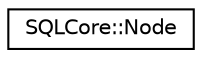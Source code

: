 digraph "Graphical Class Hierarchy"
{
 // LATEX_PDF_SIZE
  edge [fontname="Helvetica",fontsize="10",labelfontname="Helvetica",labelfontsize="10"];
  node [fontname="Helvetica",fontsize="10",shape=record];
  rankdir="LR";
  Node0 [label="SQLCore::Node",height=0.2,width=0.4,color="black", fillcolor="white", style="filled",URL="$class_s_q_l_core_1_1_node.html",tooltip=" "];
}
